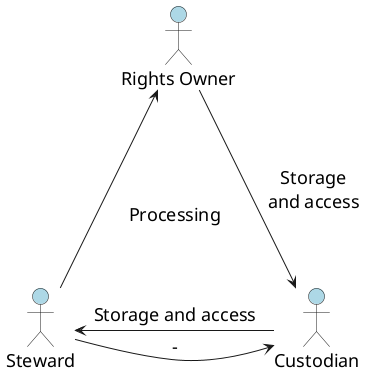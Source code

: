 @startuml
skinparam defaultFontSize 18

!define ENTITY #lightblue

ENTITY "Rights Owner"
ENTITY Custodian
ENTITY Steward

"Rights Owner" -down--> Custodian : Storage\nand access
Custodian -left--> Steward :  Storage and access
Steward -up--> "Rights Owner" : \n\nProcessing
Steward -right--> Custodian : -

@enduml